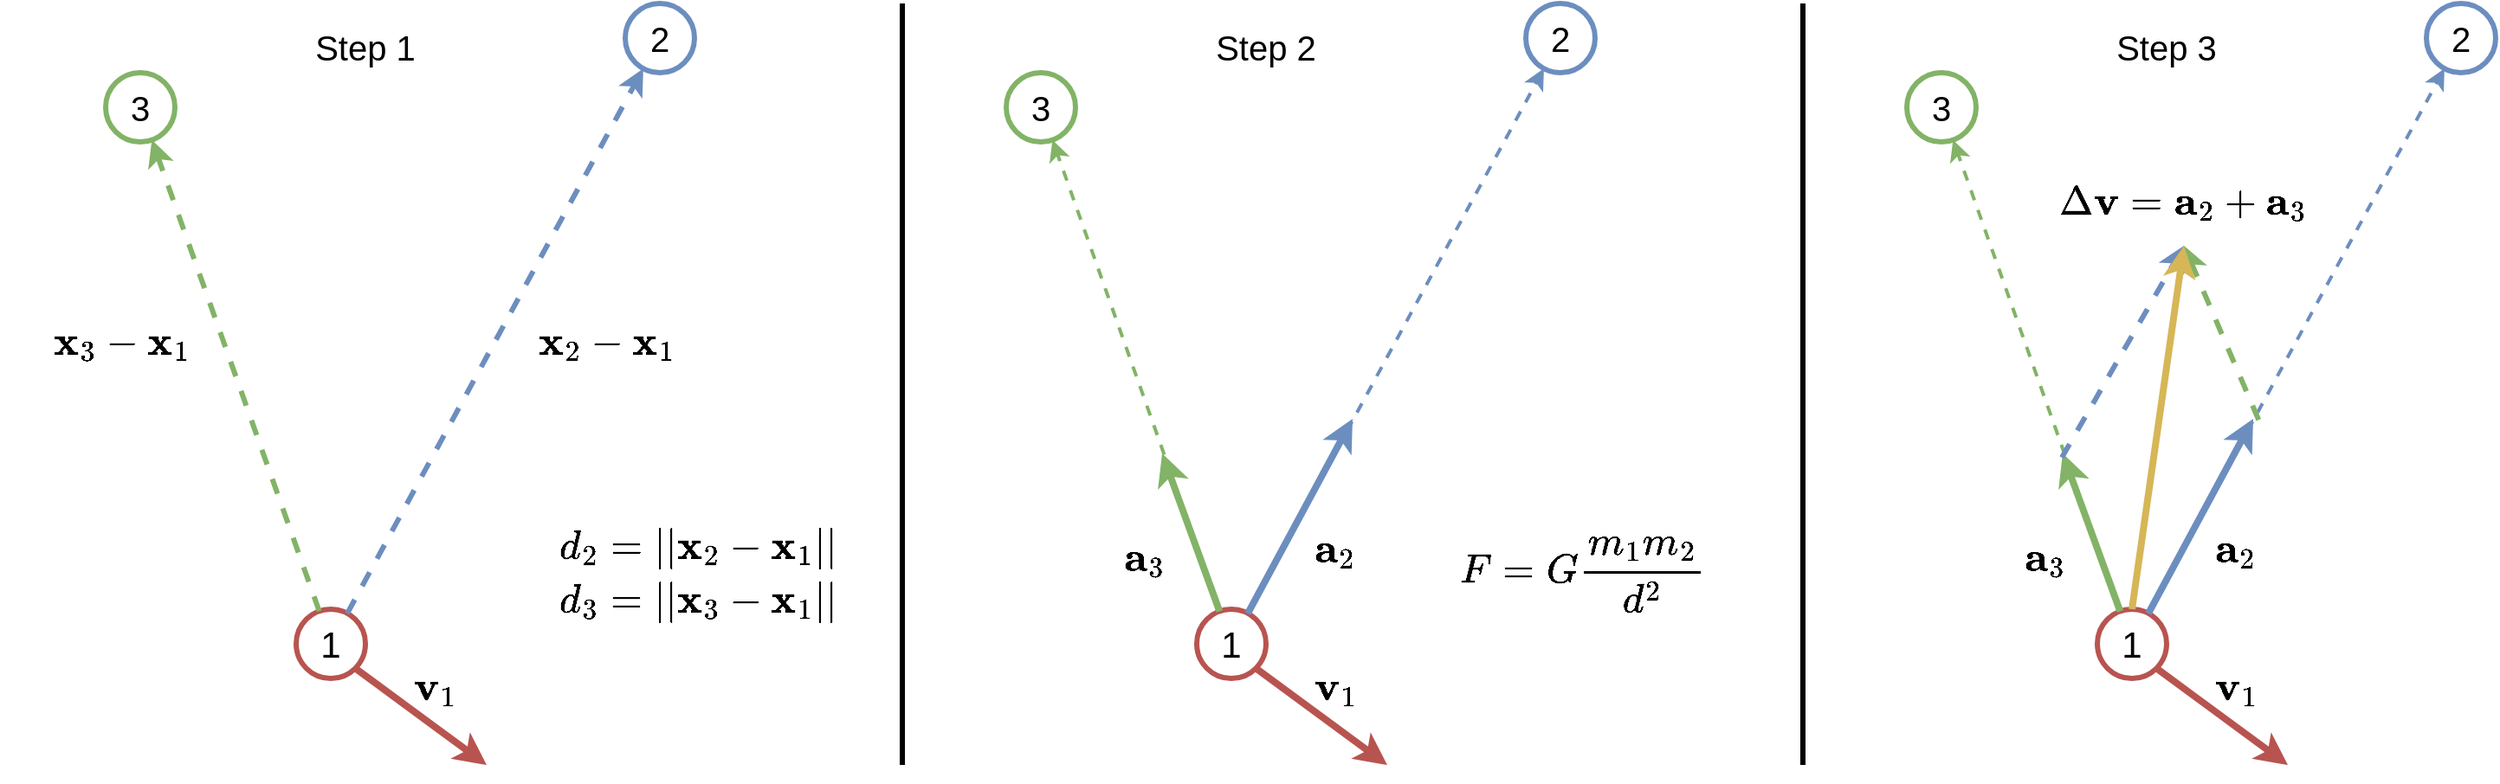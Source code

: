 <mxfile>
    <diagram id="kXy0uVC8yDFNJv80JM92" name="Page-1">
        <mxGraphModel dx="1440" dy="1009" grid="1" gridSize="10" guides="1" tooltips="1" connect="1" arrows="1" fold="1" page="1" pageScale="1" pageWidth="1500" pageHeight="500" math="1" shadow="0">
            <root>
                <mxCell id="0"/>
                <mxCell id="1" parent="0"/>
                <mxCell id="2" value="&lt;font style=&quot;font-size: 21px;&quot;&gt;1&lt;/font&gt;" style="ellipse;whiteSpace=wrap;html=1;aspect=fixed;fillColor=none;strokeColor=#b85450;strokeWidth=3;" parent="1" vertex="1">
                    <mxGeometry x="190" y="390" width="40" height="40" as="geometry"/>
                </mxCell>
                <mxCell id="3" value="&lt;font style=&quot;font-size: 20px;&quot;&gt;2&lt;/font&gt;" style="ellipse;whiteSpace=wrap;html=1;aspect=fixed;fillColor=none;strokeColor=#6c8ebf;strokeWidth=3;" parent="1" vertex="1">
                    <mxGeometry x="380" y="40" width="40" height="40" as="geometry"/>
                </mxCell>
                <mxCell id="4" value="&lt;font style=&quot;font-size: 20px;&quot;&gt;3&lt;/font&gt;" style="ellipse;whiteSpace=wrap;html=1;aspect=fixed;strokeWidth=3;fillColor=none;strokeColor=#82b366;" parent="1" vertex="1">
                    <mxGeometry x="80" y="80" width="40" height="40" as="geometry"/>
                </mxCell>
                <mxCell id="6" value="" style="endArrow=classic;html=1;dashed=1;strokeWidth=3;fillColor=#dae8fc;strokeColor=#6c8ebf;" parent="1" source="2" target="3" edge="1">
                    <mxGeometry width="50" height="50" relative="1" as="geometry">
                        <mxPoint x="290" y="350" as="sourcePoint"/>
                        <mxPoint x="340" y="300" as="targetPoint"/>
                    </mxGeometry>
                </mxCell>
                <mxCell id="7" value="" style="endArrow=classic;html=1;dashed=1;strokeWidth=3;fillColor=#d5e8d4;strokeColor=#82b366;" parent="1" source="2" target="4" edge="1">
                    <mxGeometry width="50" height="50" relative="1" as="geometry">
                        <mxPoint x="200" y="400" as="sourcePoint"/>
                        <mxPoint x="110" y="120" as="targetPoint"/>
                    </mxGeometry>
                </mxCell>
                <mxCell id="8" value="&lt;font style=&quot;font-size: 20px;&quot;&gt;$$\mathbf{x}_2-\mathbf{x}_1$$&lt;/font&gt;" style="text;html=1;strokeColor=none;fillColor=none;align=center;verticalAlign=middle;whiteSpace=wrap;rounded=0;" parent="1" vertex="1">
                    <mxGeometry x="340" y="220" width="60" height="30" as="geometry"/>
                </mxCell>
                <mxCell id="9" value="&lt;font style=&quot;font-size: 20px;&quot;&gt;$$\mathbf{x}_3-\mathbf{x}_1$$&lt;/font&gt;" style="text;html=1;strokeColor=none;fillColor=none;align=center;verticalAlign=middle;whiteSpace=wrap;rounded=0;" parent="1" vertex="1">
                    <mxGeometry x="60" y="220" width="60" height="30" as="geometry"/>
                </mxCell>
                <mxCell id="12" value="" style="endArrow=classic;html=1;strokeWidth=4;fontSize=20;exitX=1;exitY=1;exitDx=0;exitDy=0;fillColor=#f8cecc;strokeColor=#b85450;" parent="1" source="2" edge="1">
                    <mxGeometry width="50" height="50" relative="1" as="geometry">
                        <mxPoint x="250" y="410" as="sourcePoint"/>
                        <mxPoint x="300" y="480" as="targetPoint"/>
                    </mxGeometry>
                </mxCell>
                <mxCell id="13" value="$$\mathbf{v}_1$$" style="text;html=1;strokeColor=none;fillColor=none;align=center;verticalAlign=middle;whiteSpace=wrap;rounded=0;fontSize=20;" parent="1" vertex="1">
                    <mxGeometry x="240" y="420" width="60" height="30" as="geometry"/>
                </mxCell>
                <mxCell id="14" value="&lt;font style=&quot;font-size: 21px;&quot;&gt;1&lt;/font&gt;" style="ellipse;whiteSpace=wrap;html=1;aspect=fixed;fillColor=none;strokeColor=#b85450;strokeWidth=3;" parent="1" vertex="1">
                    <mxGeometry x="710" y="390" width="40" height="40" as="geometry"/>
                </mxCell>
                <mxCell id="15" value="&lt;font style=&quot;font-size: 20px;&quot;&gt;2&lt;/font&gt;" style="ellipse;whiteSpace=wrap;html=1;aspect=fixed;fillColor=none;strokeColor=#6c8ebf;strokeWidth=3;" parent="1" vertex="1">
                    <mxGeometry x="900" y="40" width="40" height="40" as="geometry"/>
                </mxCell>
                <mxCell id="16" value="&lt;font style=&quot;font-size: 20px;&quot;&gt;3&lt;/font&gt;" style="ellipse;whiteSpace=wrap;html=1;aspect=fixed;strokeWidth=3;fillColor=none;strokeColor=#82b366;" parent="1" vertex="1">
                    <mxGeometry x="600" y="80" width="40" height="40" as="geometry"/>
                </mxCell>
                <mxCell id="17" value="" style="endArrow=classic;html=1;dashed=1;strokeWidth=2;fillColor=#dae8fc;strokeColor=#6c8ebf;" parent="1" source="14" target="15" edge="1">
                    <mxGeometry width="50" height="50" relative="1" as="geometry">
                        <mxPoint x="810" y="350" as="sourcePoint"/>
                        <mxPoint x="860" y="300" as="targetPoint"/>
                    </mxGeometry>
                </mxCell>
                <mxCell id="18" value="" style="endArrow=classic;html=1;dashed=1;strokeWidth=2;fillColor=#d5e8d4;strokeColor=#82b366;" parent="1" source="14" target="16" edge="1">
                    <mxGeometry width="50" height="50" relative="1" as="geometry">
                        <mxPoint x="720" y="400" as="sourcePoint"/>
                        <mxPoint x="630" y="120" as="targetPoint"/>
                    </mxGeometry>
                </mxCell>
                <mxCell id="21" value="" style="endArrow=classic;html=1;strokeWidth=4;fontSize=20;exitX=1;exitY=1;exitDx=0;exitDy=0;fillColor=#f8cecc;strokeColor=#b85450;" parent="1" source="14" edge="1">
                    <mxGeometry width="50" height="50" relative="1" as="geometry">
                        <mxPoint x="770" y="410" as="sourcePoint"/>
                        <mxPoint x="820" y="480" as="targetPoint"/>
                    </mxGeometry>
                </mxCell>
                <mxCell id="22" value="$$\mathbf{v}_1$$" style="text;html=1;strokeColor=none;fillColor=none;align=center;verticalAlign=middle;whiteSpace=wrap;rounded=0;fontSize=20;" parent="1" vertex="1">
                    <mxGeometry x="760" y="420" width="60" height="30" as="geometry"/>
                </mxCell>
                <mxCell id="24" value="" style="endArrow=classic;html=1;strokeWidth=4;fillColor=#dae8fc;strokeColor=#6c8ebf;" parent="1" source="14" edge="1">
                    <mxGeometry width="50" height="50" relative="1" as="geometry">
                        <mxPoint x="740" y="390" as="sourcePoint"/>
                        <mxPoint x="800" y="280" as="targetPoint"/>
                    </mxGeometry>
                </mxCell>
                <mxCell id="25" value="" style="endArrow=classic;html=1;strokeWidth=4;fillColor=#d5e8d4;strokeColor=#82b366;" parent="1" source="14" edge="1">
                    <mxGeometry width="50" height="50" relative="1" as="geometry">
                        <mxPoint x="749.6" y="402.455" as="sourcePoint"/>
                        <mxPoint x="690" y="300" as="targetPoint"/>
                    </mxGeometry>
                </mxCell>
                <mxCell id="26" value="$$\mathbf{a}_2$$" style="text;html=1;strokeColor=none;fillColor=none;align=center;verticalAlign=middle;whiteSpace=wrap;rounded=0;fontSize=20;" parent="1" vertex="1">
                    <mxGeometry x="760" y="340" width="60" height="30" as="geometry"/>
                </mxCell>
                <mxCell id="27" value="$$\mathbf{a}_3$$" style="text;html=1;strokeColor=none;fillColor=none;align=center;verticalAlign=middle;whiteSpace=wrap;rounded=0;fontSize=20;" parent="1" vertex="1">
                    <mxGeometry x="650" y="345" width="60" height="30" as="geometry"/>
                </mxCell>
                <mxCell id="28" value="$$\begin{align}d_2=||\mathbf{x}_2-\mathbf{x}_1||\\d_3=||\mathbf{x}_3-\mathbf{x}_1||\end{align}$$" style="text;html=1;strokeColor=none;fillColor=none;align=left;verticalAlign=middle;whiteSpace=wrap;rounded=0;strokeWidth=3;fontSize=20;" parent="1" vertex="1">
                    <mxGeometry x="340" y="330" width="180" height="80" as="geometry"/>
                </mxCell>
                <mxCell id="29" value="$$F=G\frac{m_1m_2}{d^2}$$" style="text;html=1;strokeColor=none;fillColor=none;align=left;verticalAlign=middle;whiteSpace=wrap;rounded=0;strokeWidth=3;fontSize=20;" parent="1" vertex="1">
                    <mxGeometry x="860" y="330" width="180" height="80" as="geometry"/>
                </mxCell>
                <mxCell id="30" value="&lt;font style=&quot;font-size: 21px;&quot;&gt;1&lt;/font&gt;" style="ellipse;whiteSpace=wrap;html=1;aspect=fixed;fillColor=none;strokeColor=#b85450;strokeWidth=3;" parent="1" vertex="1">
                    <mxGeometry x="1230" y="390" width="40" height="40" as="geometry"/>
                </mxCell>
                <mxCell id="31" value="&lt;font style=&quot;font-size: 20px;&quot;&gt;2&lt;/font&gt;" style="ellipse;whiteSpace=wrap;html=1;aspect=fixed;fillColor=none;strokeColor=#6c8ebf;strokeWidth=3;" parent="1" vertex="1">
                    <mxGeometry x="1420" y="40" width="40" height="40" as="geometry"/>
                </mxCell>
                <mxCell id="32" value="&lt;font style=&quot;font-size: 20px;&quot;&gt;3&lt;/font&gt;" style="ellipse;whiteSpace=wrap;html=1;aspect=fixed;strokeWidth=3;fillColor=none;strokeColor=#82b366;" parent="1" vertex="1">
                    <mxGeometry x="1120" y="80" width="40" height="40" as="geometry"/>
                </mxCell>
                <mxCell id="33" value="" style="endArrow=classic;html=1;dashed=1;strokeWidth=2;fillColor=#dae8fc;strokeColor=#6c8ebf;" parent="1" source="30" target="31" edge="1">
                    <mxGeometry width="50" height="50" relative="1" as="geometry">
                        <mxPoint x="1330" y="350" as="sourcePoint"/>
                        <mxPoint x="1380" y="300" as="targetPoint"/>
                    </mxGeometry>
                </mxCell>
                <mxCell id="34" value="" style="endArrow=classic;html=1;dashed=1;strokeWidth=2;fillColor=#d5e8d4;strokeColor=#82b366;" parent="1" source="30" target="32" edge="1">
                    <mxGeometry width="50" height="50" relative="1" as="geometry">
                        <mxPoint x="1240" y="400" as="sourcePoint"/>
                        <mxPoint x="1150" y="120" as="targetPoint"/>
                    </mxGeometry>
                </mxCell>
                <mxCell id="35" value="" style="endArrow=classic;html=1;strokeWidth=4;fontSize=20;exitX=1;exitY=1;exitDx=0;exitDy=0;fillColor=#f8cecc;strokeColor=#b85450;" parent="1" source="30" edge="1">
                    <mxGeometry width="50" height="50" relative="1" as="geometry">
                        <mxPoint x="1290" y="410" as="sourcePoint"/>
                        <mxPoint x="1340" y="480" as="targetPoint"/>
                    </mxGeometry>
                </mxCell>
                <mxCell id="36" value="$$\mathbf{v}_1$$" style="text;html=1;strokeColor=none;fillColor=none;align=center;verticalAlign=middle;whiteSpace=wrap;rounded=0;fontSize=20;" parent="1" vertex="1">
                    <mxGeometry x="1280" y="420" width="60" height="30" as="geometry"/>
                </mxCell>
                <mxCell id="37" value="" style="endArrow=classic;html=1;strokeWidth=4;fillColor=#dae8fc;strokeColor=#6c8ebf;" parent="1" source="30" edge="1">
                    <mxGeometry width="50" height="50" relative="1" as="geometry">
                        <mxPoint x="1260" y="390" as="sourcePoint"/>
                        <mxPoint x="1320" y="280" as="targetPoint"/>
                    </mxGeometry>
                </mxCell>
                <mxCell id="38" value="" style="endArrow=classic;html=1;strokeWidth=4;fillColor=#d5e8d4;strokeColor=#82b366;" parent="1" source="30" edge="1">
                    <mxGeometry width="50" height="50" relative="1" as="geometry">
                        <mxPoint x="1269.6" y="402.455" as="sourcePoint"/>
                        <mxPoint x="1210" y="300" as="targetPoint"/>
                    </mxGeometry>
                </mxCell>
                <mxCell id="39" value="$$\mathbf{a}_2$$" style="text;html=1;strokeColor=none;fillColor=none;align=center;verticalAlign=middle;whiteSpace=wrap;rounded=0;fontSize=20;" parent="1" vertex="1">
                    <mxGeometry x="1280" y="340" width="60" height="30" as="geometry"/>
                </mxCell>
                <mxCell id="40" value="$$\mathbf{a}_3$$" style="text;html=1;strokeColor=none;fillColor=none;align=center;verticalAlign=middle;whiteSpace=wrap;rounded=0;fontSize=20;" parent="1" vertex="1">
                    <mxGeometry x="1170" y="345" width="60" height="30" as="geometry"/>
                </mxCell>
                <mxCell id="42" value="" style="endArrow=classic;html=1;strokeWidth=3;fillColor=#dae8fc;strokeColor=#6c8ebf;dashed=1;" parent="1" edge="1">
                    <mxGeometry width="50" height="50" relative="1" as="geometry">
                        <mxPoint x="1209.482" y="302.391" as="sourcePoint"/>
                        <mxPoint x="1280" y="180" as="targetPoint"/>
                    </mxGeometry>
                </mxCell>
                <mxCell id="43" value="" style="endArrow=classic;html=1;strokeWidth=3;fillColor=#d5e8d4;strokeColor=#82b366;dashed=1;" parent="1" edge="1">
                    <mxGeometry width="50" height="50" relative="1" as="geometry">
                        <mxPoint x="1323.165" y="280.604" as="sourcePoint"/>
                        <mxPoint x="1280" y="180" as="targetPoint"/>
                    </mxGeometry>
                </mxCell>
                <mxCell id="41" value="" style="endArrow=classic;html=1;strokeWidth=4;fontSize=20;exitX=0.5;exitY=0;exitDx=0;exitDy=0;fillColor=#fff2cc;strokeColor=#d6b656;" parent="1" source="30" edge="1">
                    <mxGeometry width="50" height="50" relative="1" as="geometry">
                        <mxPoint x="1274.142" y="434.142" as="sourcePoint"/>
                        <mxPoint x="1280" y="180" as="targetPoint"/>
                    </mxGeometry>
                </mxCell>
                <mxCell id="44" value="$$\Delta \mathbf{v}=\mathbf{a}_2+\mathbf{a}_3$$" style="text;html=1;strokeColor=none;fillColor=none;align=center;verticalAlign=middle;whiteSpace=wrap;rounded=0;strokeWidth=3;fontSize=20;" parent="1" vertex="1">
                    <mxGeometry x="1250" y="140" width="60" height="30" as="geometry"/>
                </mxCell>
                <mxCell id="45" value="&lt;font style=&quot;font-size: 20px;&quot;&gt;Step 1&lt;/font&gt;" style="text;strokeColor=none;align=center;fillColor=none;html=1;verticalAlign=middle;whiteSpace=wrap;rounded=0;" vertex="1" parent="1">
                    <mxGeometry x="200" y="50" width="60" height="30" as="geometry"/>
                </mxCell>
                <mxCell id="46" value="&lt;font style=&quot;font-size: 20px;&quot;&gt;Step 2&lt;/font&gt;" style="text;strokeColor=none;align=center;fillColor=none;html=1;verticalAlign=middle;whiteSpace=wrap;rounded=0;" vertex="1" parent="1">
                    <mxGeometry x="720" y="50" width="60" height="30" as="geometry"/>
                </mxCell>
                <mxCell id="47" value="&lt;font style=&quot;font-size: 20px;&quot;&gt;Step 3&lt;/font&gt;" style="text;strokeColor=none;align=center;fillColor=none;html=1;verticalAlign=middle;whiteSpace=wrap;rounded=0;" vertex="1" parent="1">
                    <mxGeometry x="1240" y="50" width="60" height="30" as="geometry"/>
                </mxCell>
                <mxCell id="48" value="" style="endArrow=none;html=1;fontSize=20;strokeWidth=3;" edge="1" parent="1">
                    <mxGeometry width="50" height="50" relative="1" as="geometry">
                        <mxPoint x="540" y="480" as="sourcePoint"/>
                        <mxPoint x="540" y="40" as="targetPoint"/>
                    </mxGeometry>
                </mxCell>
                <mxCell id="49" value="" style="endArrow=none;html=1;fontSize=20;strokeWidth=3;" edge="1" parent="1">
                    <mxGeometry width="50" height="50" relative="1" as="geometry">
                        <mxPoint x="1060.0" y="480" as="sourcePoint"/>
                        <mxPoint x="1060.0" y="40" as="targetPoint"/>
                    </mxGeometry>
                </mxCell>
            </root>
        </mxGraphModel>
    </diagram>
</mxfile>